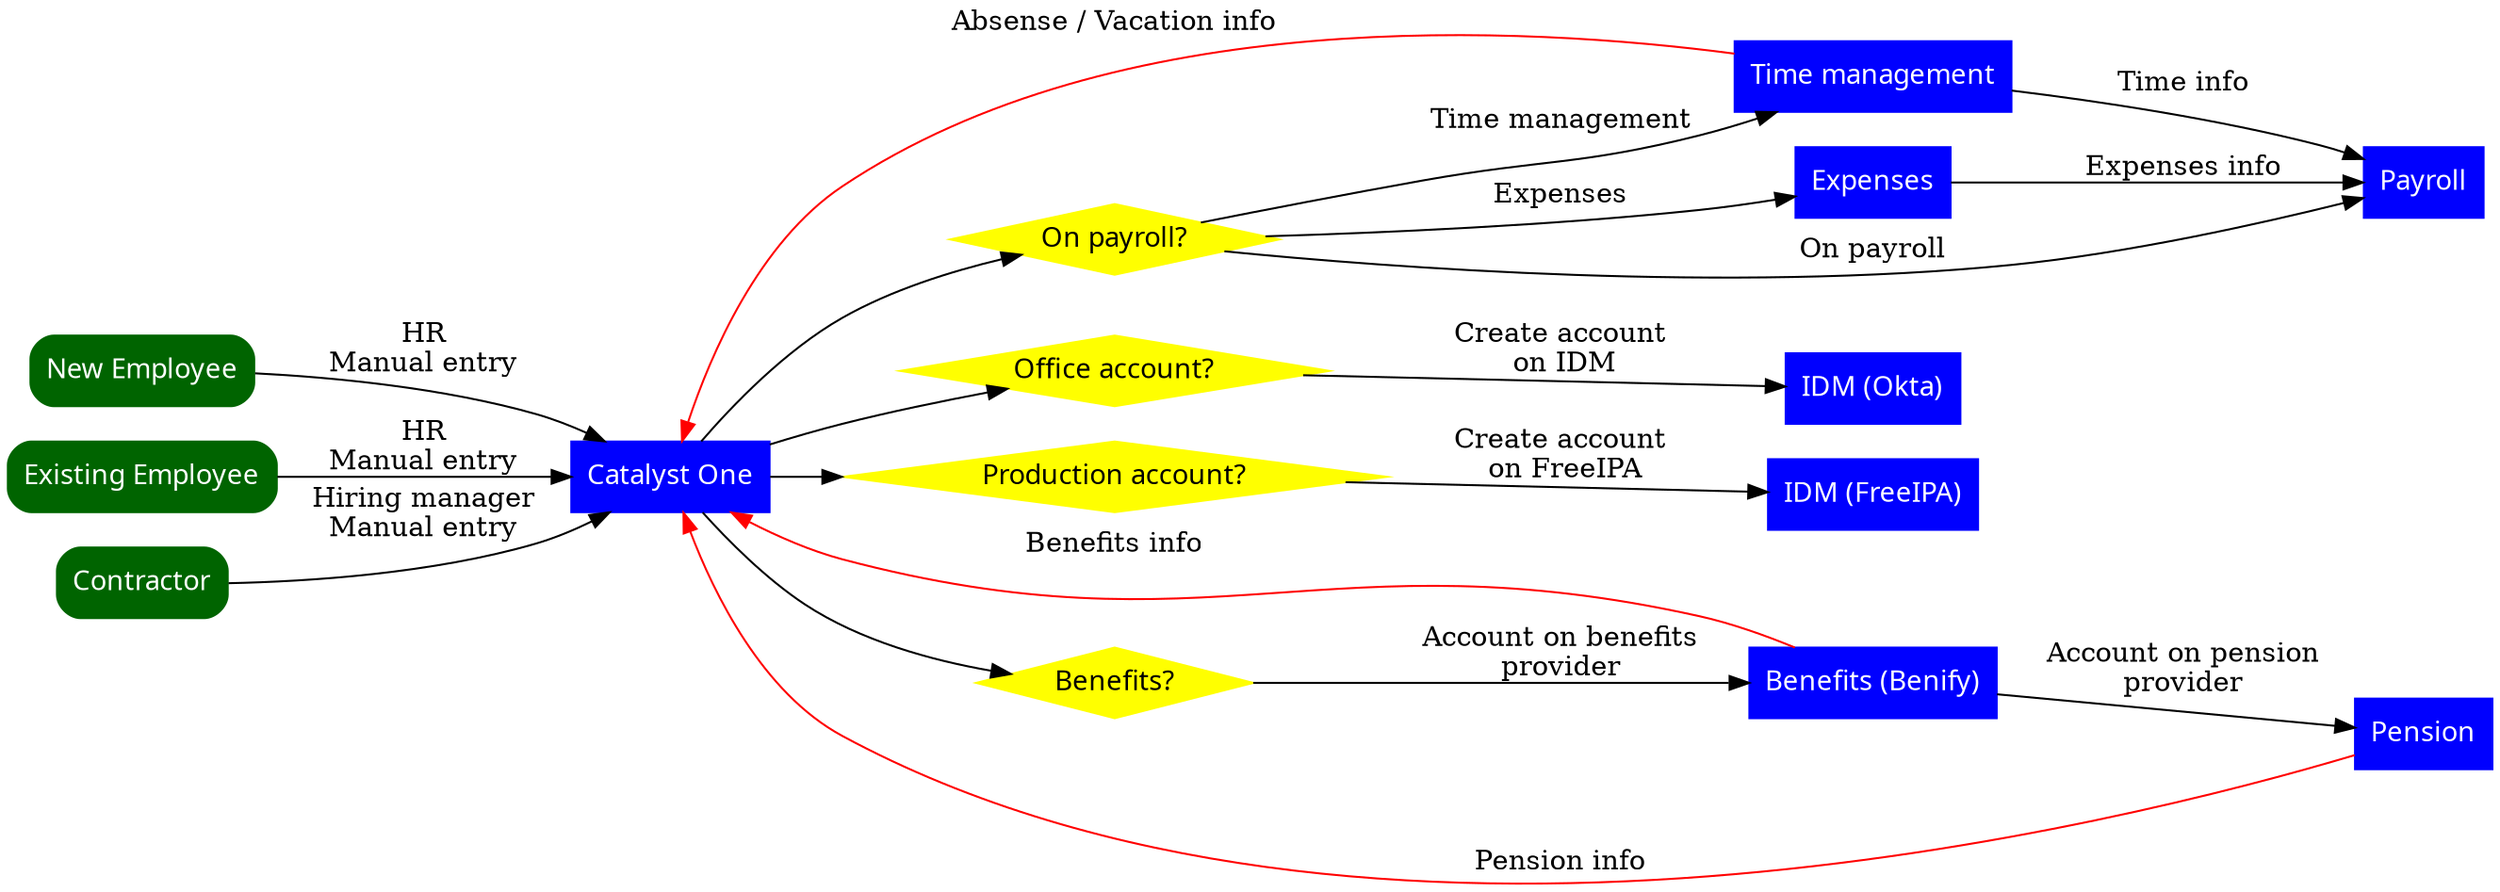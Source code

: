 digraph {
    fontname="Verdana";
    // label = "System Integration" 
    node[fontname="Verdana", style=rounded]
    rankdir = LR

    newemployee [
            shape=box, 
            style="rounded,filled", 
            color=darkgreen, 
            fontcolor=white,
            label="New Employee"];
        
        employee [
            shape=box, 
            style="rounded,filled", 
            color=darkgreen, 
            fontcolor=white,
            label="Existing Employee"];

        contractor [
            shape=box, 
            style="rounded,filled", 
            color=darkgreen, 
            fontcolor=white,
            label="Contractor"];

        catalystone[
            shape=box, 
            style=filled,
            color=blue,
            fontcolor=white,
            label="Catalyst One"];

        payroll[
            shape=box, 
            style=filled,
            color=blue,
            fontcolor=white,
            label="Payroll"];

        timemanagement[
            shape=box, 
            style=filled,
            color=blue,
            fontcolor=white,
            label="Time management"];

        expenses[
            shape=box, 
            style=filled,
            color=blue,
            fontcolor=white,
            label="Expenses"];
        
        okta[
            shape=box, 
            style=filled,
            color=blue,
            fontcolor=white,
            label="IDM (Okta)"];

        freeipa[
            shape=box, 
            style=filled,
            color=blue,
            fontcolor=white,
            label="IDM (FreeIPA)"];

        benefits[
            shape=box, 
            style=filled,
            color=blue,
            fontcolor=white,
            label="Benefits (Benify)"];

        pension[
            shape=box, 
            style=filled,
            color=blue,
            fontcolor=white,
            label="Pension"];

        need_payroll[
            shape=diamond,
            style = filled,
            color=yellow, 
            label="On payroll?"];

        need_office[
            shape=diamond,
            style = filled,
            color=yellow, 
            label="Office account?"];

        need_production[
            shape=diamond,
            style = filled,
            color=yellow, 
            label="Production account?"];

        need_benefits[
            shape=diamond,
            style = filled,
            color=yellow, 
            label="Benefits?"];

    newemployee -> catalystone [ label = "HR\nManual entry"]
    contractor -> catalystone [ label = "Hiring manager\nManual entry" ]
    employee -> catalystone [ label = "HR\nManual entry"]
        
    catalystone -> need_payroll
    catalystone -> need_office
    catalystone -> need_production
    catalystone -> need_benefits
    
    need_payroll -> payroll [ label = "On payroll" ]
    need_payroll -> timemanagement [ label = "Time management" ]
    need_payroll -> expenses [ label = "Expenses"]
    need_office -> okta [ label = "Create account\n on IDM"]
    need_production -> freeipa [ label = "Create account\n on FreeIPA"]
    need_benefits -> benefits [ label = "Account on benefits\nprovider" ]
    benefits -> pension [ label = "Account on pension\nprovider" ]

    expenses -> payroll [ label = "Expenses info" ]
    timemanagement -> catalystone [ label = "Absense / Vacation info", color = "red" ]
    timemanagement -> payroll [ label = "Time info" ]
    benefits -> catalystone [ label = "Benefits info", color = "red" ]
    pension -> catalystone [ label = "Pension info", color = "red"  ]
}